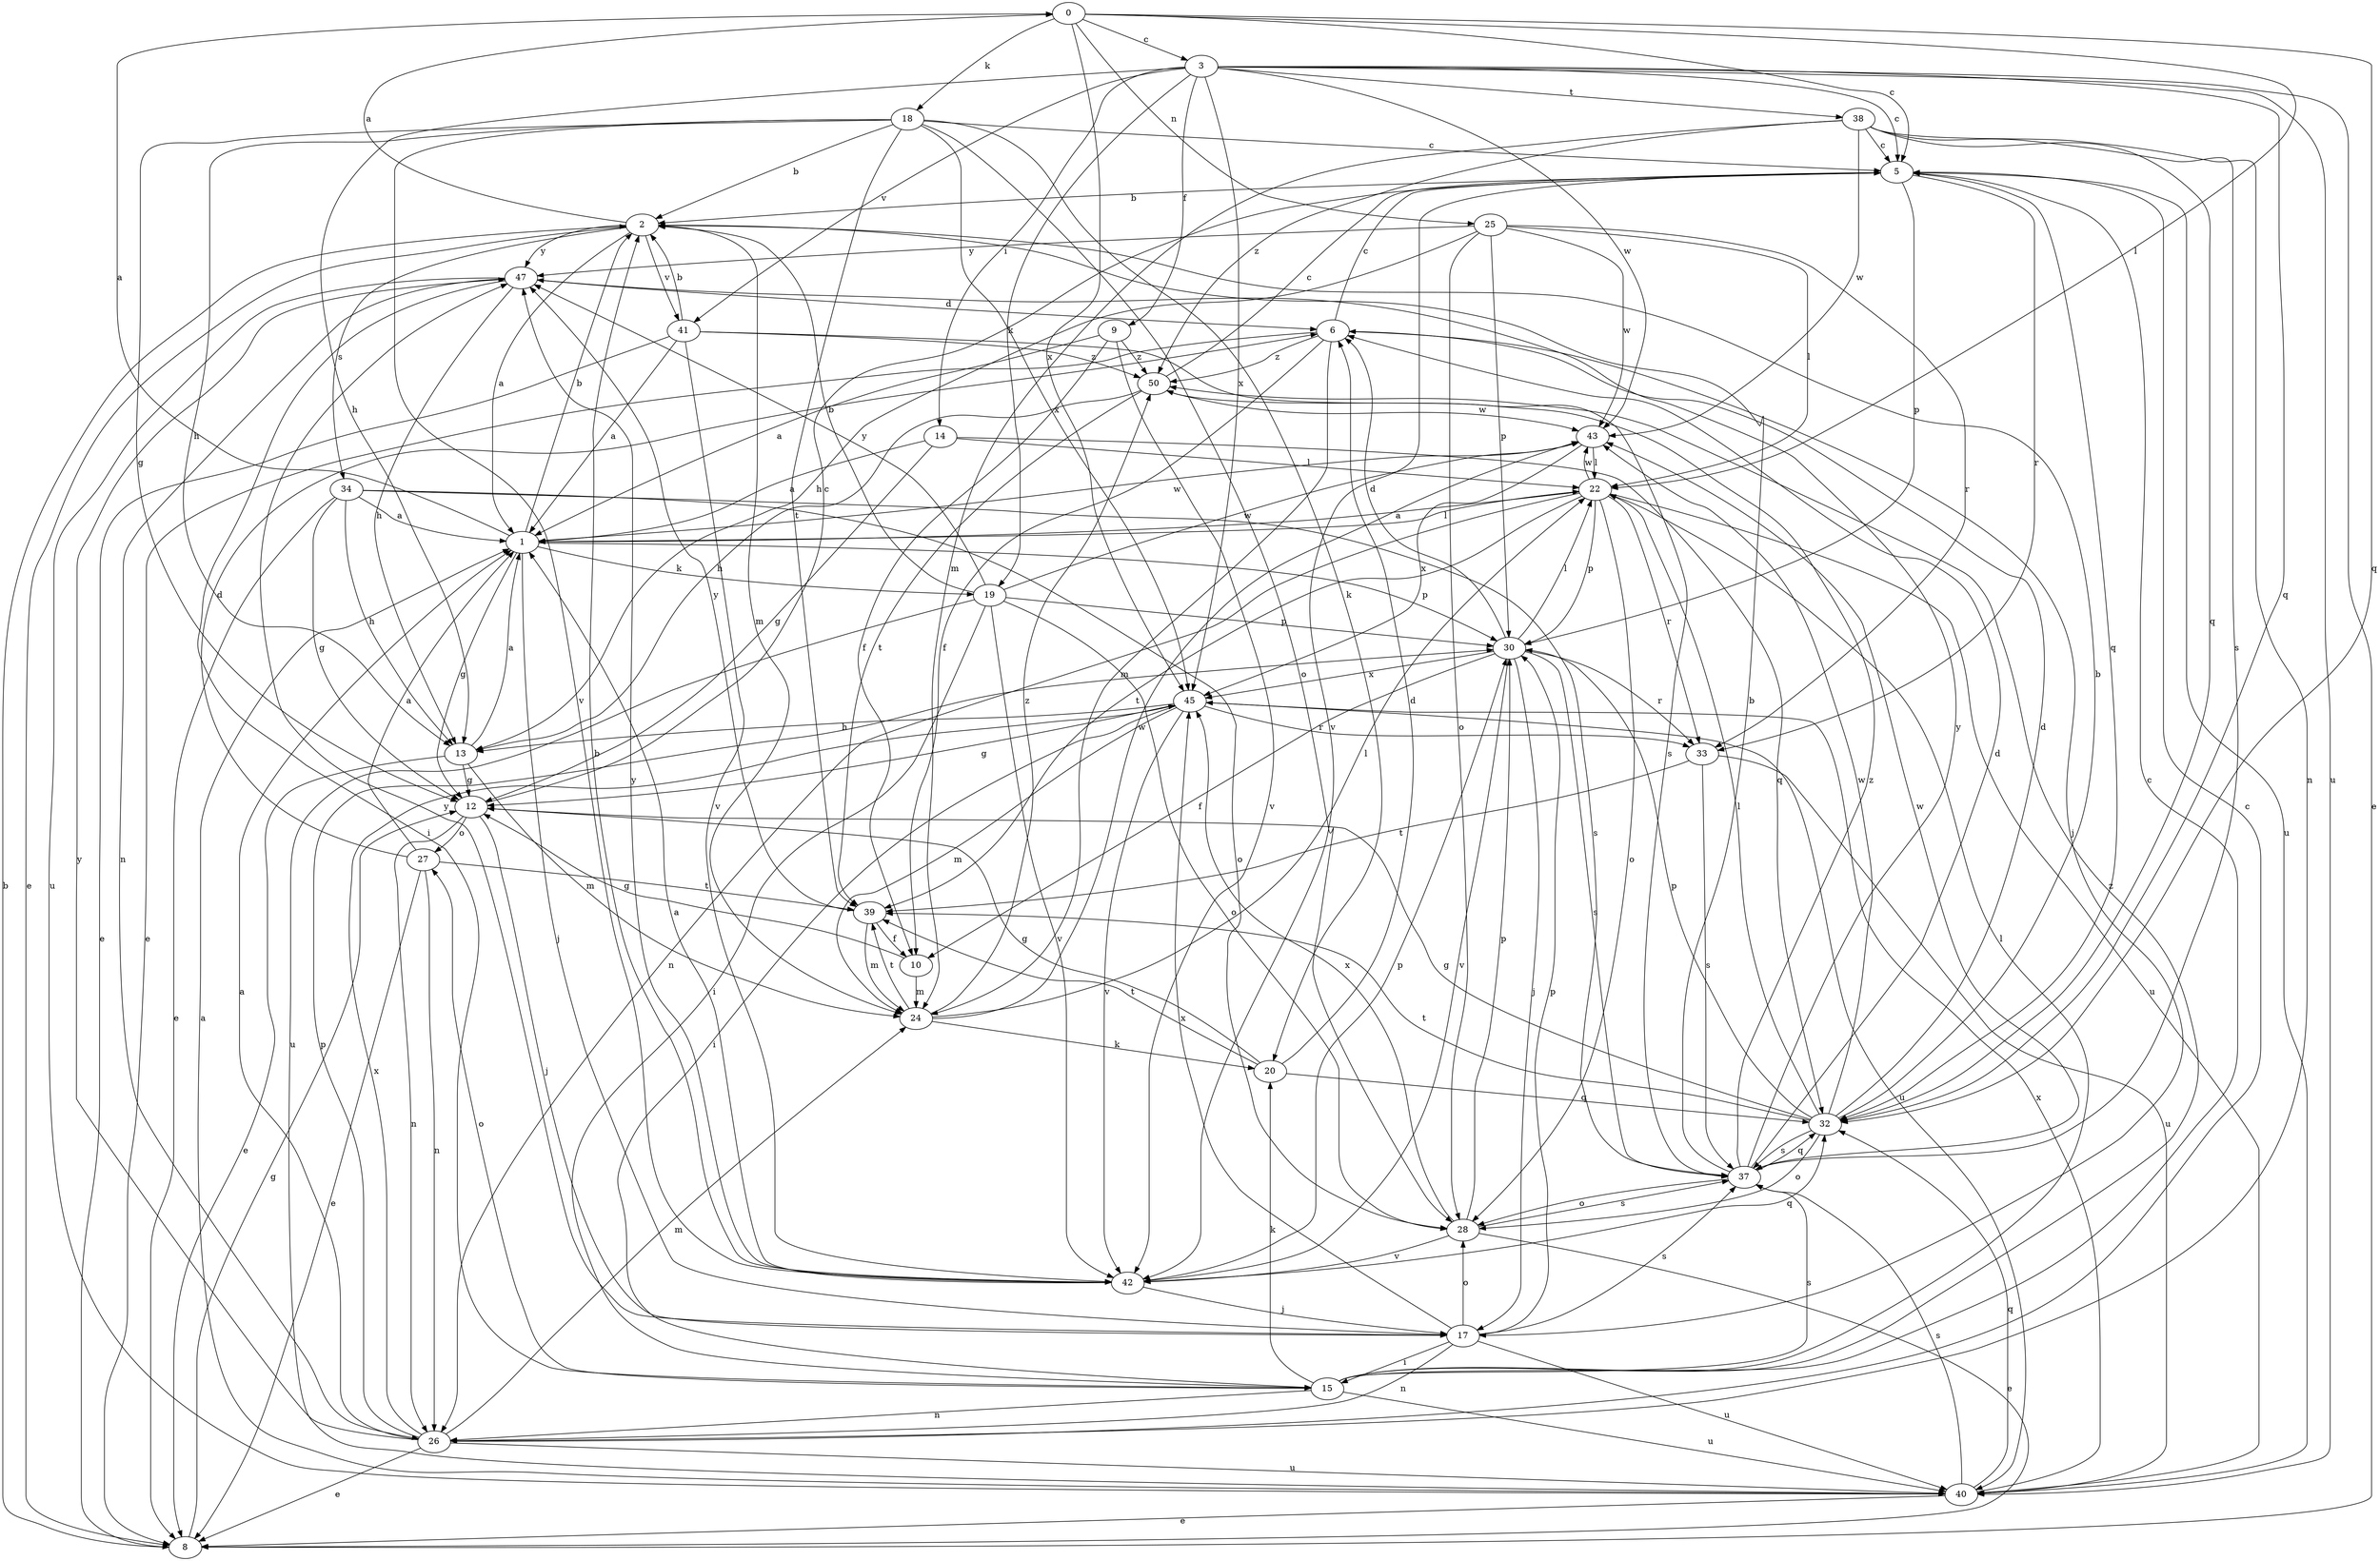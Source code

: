 strict digraph  {
0;
1;
2;
3;
5;
6;
8;
9;
10;
12;
13;
14;
15;
17;
18;
19;
20;
22;
24;
25;
26;
27;
28;
30;
32;
33;
34;
37;
38;
39;
40;
41;
42;
43;
45;
47;
50;
0 -> 3  [label=c];
0 -> 5  [label=c];
0 -> 18  [label=k];
0 -> 22  [label=l];
0 -> 25  [label=n];
0 -> 32  [label=q];
0 -> 45  [label=x];
1 -> 0  [label=a];
1 -> 2  [label=b];
1 -> 12  [label=g];
1 -> 17  [label=j];
1 -> 19  [label=k];
1 -> 22  [label=l];
1 -> 30  [label=p];
1 -> 43  [label=w];
2 -> 0  [label=a];
2 -> 1  [label=a];
2 -> 8  [label=e];
2 -> 24  [label=m];
2 -> 34  [label=s];
2 -> 41  [label=v];
2 -> 47  [label=y];
3 -> 5  [label=c];
3 -> 8  [label=e];
3 -> 9  [label=f];
3 -> 13  [label=h];
3 -> 14  [label=i];
3 -> 19  [label=k];
3 -> 32  [label=q];
3 -> 38  [label=t];
3 -> 40  [label=u];
3 -> 41  [label=v];
3 -> 43  [label=w];
3 -> 45  [label=x];
5 -> 2  [label=b];
5 -> 30  [label=p];
5 -> 32  [label=q];
5 -> 33  [label=r];
5 -> 40  [label=u];
5 -> 42  [label=v];
6 -> 5  [label=c];
6 -> 8  [label=e];
6 -> 10  [label=f];
6 -> 17  [label=j];
6 -> 24  [label=m];
6 -> 50  [label=z];
8 -> 2  [label=b];
8 -> 12  [label=g];
9 -> 1  [label=a];
9 -> 10  [label=f];
9 -> 42  [label=v];
9 -> 50  [label=z];
10 -> 12  [label=g];
10 -> 24  [label=m];
12 -> 5  [label=c];
12 -> 17  [label=j];
12 -> 26  [label=n];
12 -> 27  [label=o];
13 -> 1  [label=a];
13 -> 8  [label=e];
13 -> 12  [label=g];
13 -> 24  [label=m];
14 -> 1  [label=a];
14 -> 12  [label=g];
14 -> 22  [label=l];
14 -> 32  [label=q];
15 -> 5  [label=c];
15 -> 20  [label=k];
15 -> 22  [label=l];
15 -> 26  [label=n];
15 -> 27  [label=o];
15 -> 37  [label=s];
15 -> 40  [label=u];
15 -> 50  [label=z];
17 -> 15  [label=i];
17 -> 26  [label=n];
17 -> 28  [label=o];
17 -> 30  [label=p];
17 -> 37  [label=s];
17 -> 40  [label=u];
17 -> 45  [label=x];
17 -> 47  [label=y];
18 -> 2  [label=b];
18 -> 5  [label=c];
18 -> 12  [label=g];
18 -> 13  [label=h];
18 -> 20  [label=k];
18 -> 28  [label=o];
18 -> 39  [label=t];
18 -> 42  [label=v];
18 -> 45  [label=x];
19 -> 2  [label=b];
19 -> 15  [label=i];
19 -> 28  [label=o];
19 -> 30  [label=p];
19 -> 40  [label=u];
19 -> 42  [label=v];
19 -> 43  [label=w];
19 -> 47  [label=y];
20 -> 6  [label=d];
20 -> 12  [label=g];
20 -> 32  [label=q];
20 -> 39  [label=t];
22 -> 1  [label=a];
22 -> 26  [label=n];
22 -> 28  [label=o];
22 -> 30  [label=p];
22 -> 33  [label=r];
22 -> 39  [label=t];
22 -> 40  [label=u];
22 -> 43  [label=w];
24 -> 20  [label=k];
24 -> 22  [label=l];
24 -> 39  [label=t];
24 -> 43  [label=w];
24 -> 50  [label=z];
25 -> 13  [label=h];
25 -> 22  [label=l];
25 -> 28  [label=o];
25 -> 30  [label=p];
25 -> 33  [label=r];
25 -> 43  [label=w];
25 -> 47  [label=y];
26 -> 1  [label=a];
26 -> 5  [label=c];
26 -> 8  [label=e];
26 -> 24  [label=m];
26 -> 30  [label=p];
26 -> 40  [label=u];
26 -> 45  [label=x];
26 -> 47  [label=y];
27 -> 1  [label=a];
27 -> 6  [label=d];
27 -> 8  [label=e];
27 -> 26  [label=n];
27 -> 39  [label=t];
28 -> 8  [label=e];
28 -> 30  [label=p];
28 -> 37  [label=s];
28 -> 42  [label=v];
28 -> 45  [label=x];
30 -> 6  [label=d];
30 -> 10  [label=f];
30 -> 17  [label=j];
30 -> 22  [label=l];
30 -> 33  [label=r];
30 -> 37  [label=s];
30 -> 42  [label=v];
30 -> 45  [label=x];
32 -> 2  [label=b];
32 -> 6  [label=d];
32 -> 12  [label=g];
32 -> 22  [label=l];
32 -> 28  [label=o];
32 -> 30  [label=p];
32 -> 37  [label=s];
32 -> 39  [label=t];
32 -> 43  [label=w];
33 -> 37  [label=s];
33 -> 39  [label=t];
33 -> 40  [label=u];
34 -> 1  [label=a];
34 -> 8  [label=e];
34 -> 12  [label=g];
34 -> 13  [label=h];
34 -> 28  [label=o];
34 -> 37  [label=s];
37 -> 2  [label=b];
37 -> 6  [label=d];
37 -> 28  [label=o];
37 -> 32  [label=q];
37 -> 43  [label=w];
37 -> 47  [label=y];
37 -> 50  [label=z];
38 -> 5  [label=c];
38 -> 24  [label=m];
38 -> 26  [label=n];
38 -> 32  [label=q];
38 -> 37  [label=s];
38 -> 43  [label=w];
38 -> 50  [label=z];
39 -> 10  [label=f];
39 -> 24  [label=m];
39 -> 47  [label=y];
40 -> 1  [label=a];
40 -> 8  [label=e];
40 -> 32  [label=q];
40 -> 37  [label=s];
40 -> 45  [label=x];
41 -> 1  [label=a];
41 -> 2  [label=b];
41 -> 8  [label=e];
41 -> 37  [label=s];
41 -> 42  [label=v];
41 -> 50  [label=z];
42 -> 1  [label=a];
42 -> 2  [label=b];
42 -> 17  [label=j];
42 -> 30  [label=p];
42 -> 32  [label=q];
42 -> 47  [label=y];
43 -> 22  [label=l];
43 -> 45  [label=x];
45 -> 12  [label=g];
45 -> 13  [label=h];
45 -> 15  [label=i];
45 -> 24  [label=m];
45 -> 33  [label=r];
45 -> 40  [label=u];
45 -> 42  [label=v];
47 -> 6  [label=d];
47 -> 13  [label=h];
47 -> 15  [label=i];
47 -> 26  [label=n];
47 -> 40  [label=u];
50 -> 5  [label=c];
50 -> 13  [label=h];
50 -> 39  [label=t];
50 -> 43  [label=w];
}
